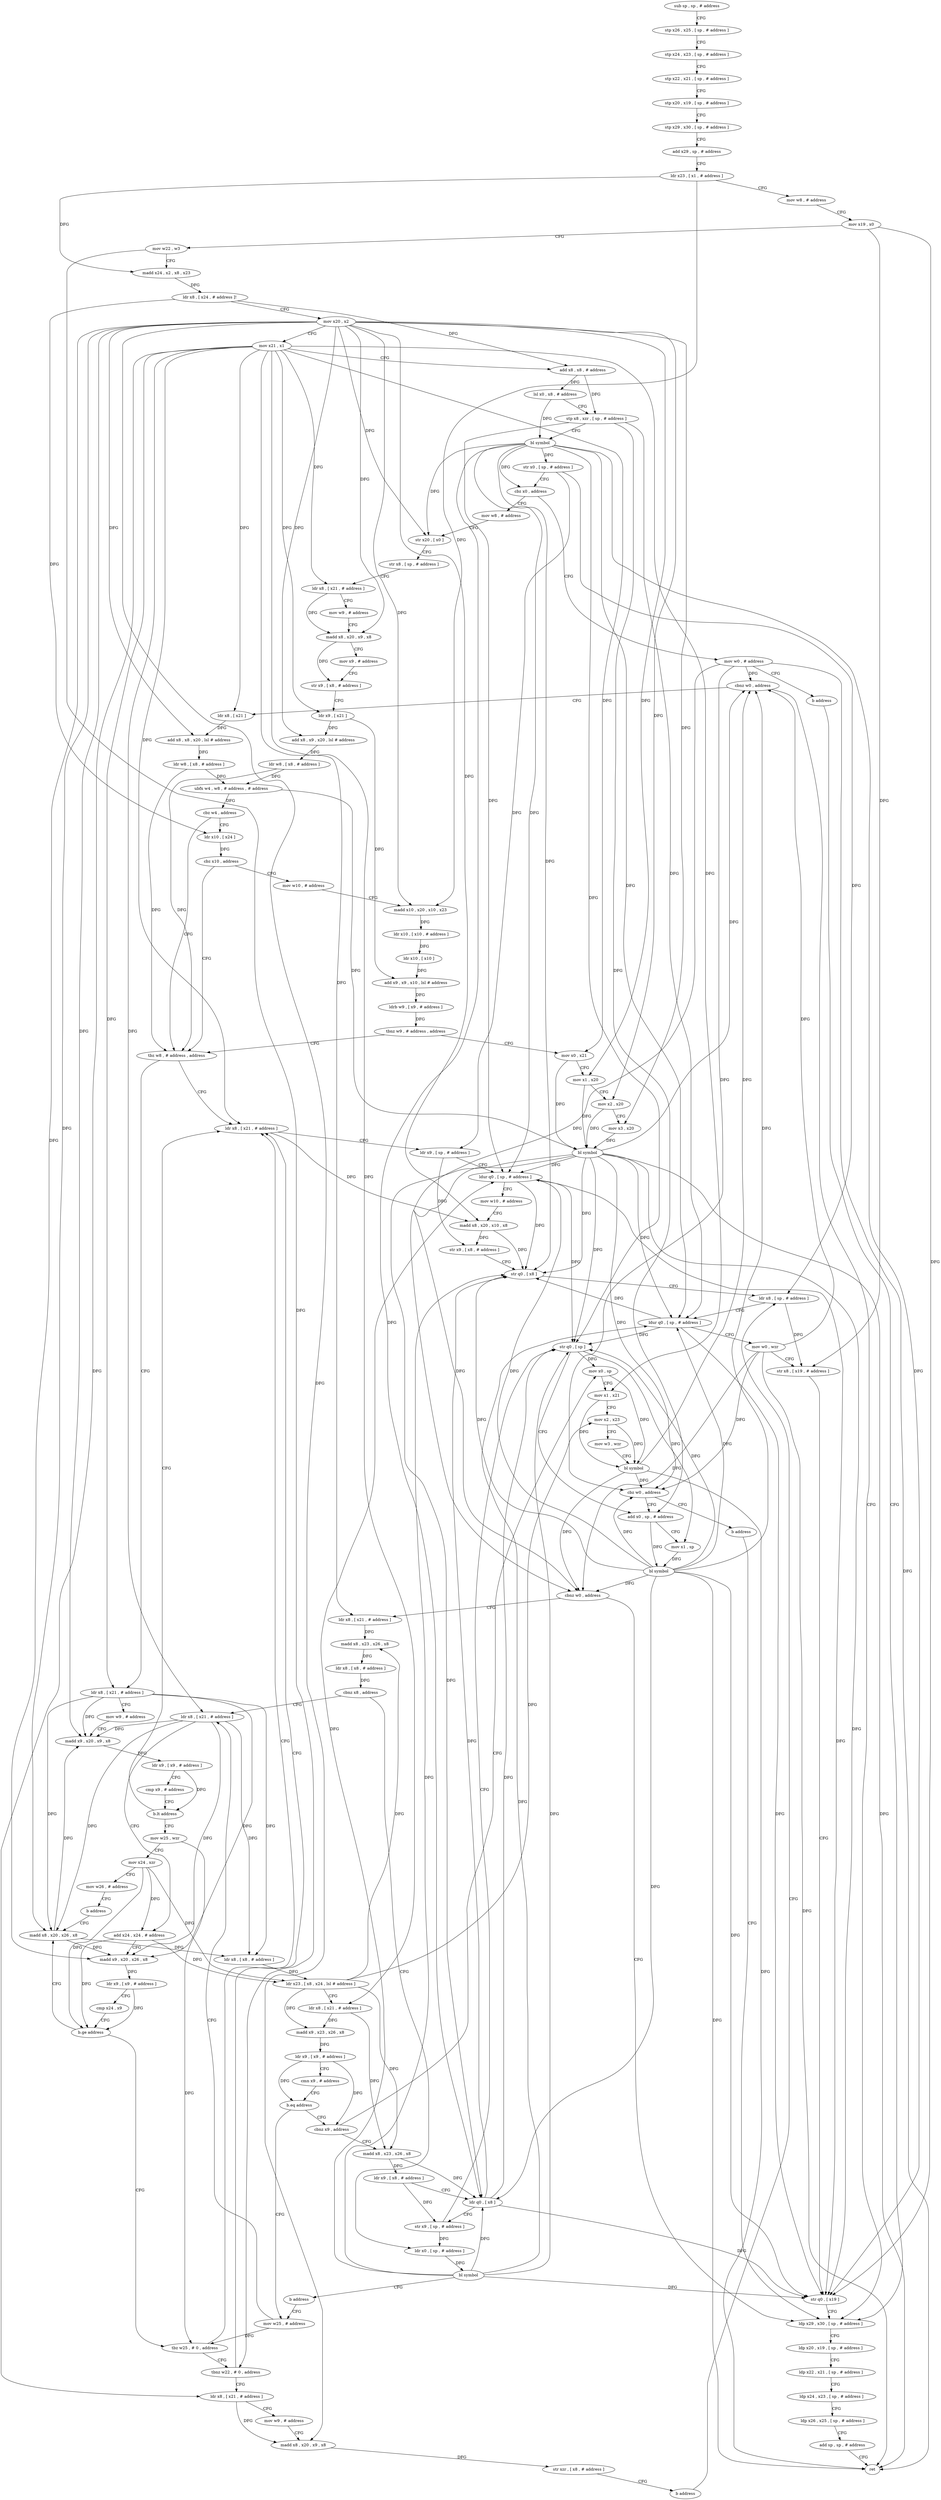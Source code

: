 digraph "func" {
"4254440" [label = "sub sp , sp , # address" ]
"4254444" [label = "stp x26 , x25 , [ sp , # address ]" ]
"4254448" [label = "stp x24 , x23 , [ sp , # address ]" ]
"4254452" [label = "stp x22 , x21 , [ sp , # address ]" ]
"4254456" [label = "stp x20 , x19 , [ sp , # address ]" ]
"4254460" [label = "stp x29 , x30 , [ sp , # address ]" ]
"4254464" [label = "add x29 , sp , # address" ]
"4254468" [label = "ldr x23 , [ x1 , # address ]" ]
"4254472" [label = "mov w8 , # address" ]
"4254476" [label = "mov x19 , x0" ]
"4254480" [label = "mov w22 , w3" ]
"4254484" [label = "madd x24 , x2 , x8 , x23" ]
"4254488" [label = "ldr x8 , [ x24 , # address ]!" ]
"4254492" [label = "mov x20 , x2" ]
"4254496" [label = "mov x21 , x1" ]
"4254500" [label = "add x8 , x8 , # address" ]
"4254504" [label = "lsl x0 , x8 , # address" ]
"4254508" [label = "stp x8 , xzr , [ sp , # address ]" ]
"4254512" [label = "bl symbol" ]
"4254516" [label = "str x0 , [ sp , # address ]" ]
"4254520" [label = "cbz x0 , address" ]
"4254952" [label = "mov w0 , # address" ]
"4254524" [label = "mov w8 , # address" ]
"4254956" [label = "b address" ]
"4254924" [label = "ldp x29 , x30 , [ sp , # address ]" ]
"4254528" [label = "str x20 , [ x0 ]" ]
"4254532" [label = "str x8 , [ sp , # address ]" ]
"4254536" [label = "ldr x8 , [ x21 , # address ]" ]
"4254540" [label = "mov w9 , # address" ]
"4254544" [label = "madd x8 , x20 , x9 , x8" ]
"4254548" [label = "mov x9 , # address" ]
"4254552" [label = "str x9 , [ x8 , # address ]" ]
"4254556" [label = "ldr x9 , [ x21 ]" ]
"4254560" [label = "add x8 , x9 , x20 , lsl # address" ]
"4254564" [label = "ldr w8 , [ x8 , # address ]" ]
"4254568" [label = "ubfx w4 , w8 , # address , # address" ]
"4254572" [label = "cbz w4 , address" ]
"4254648" [label = "tbz w8 , # address , address" ]
"4254576" [label = "ldr x10 , [ x24 ]" ]
"4254928" [label = "ldp x20 , x19 , [ sp , # address ]" ]
"4254932" [label = "ldp x22 , x21 , [ sp , # address ]" ]
"4254936" [label = "ldp x24 , x23 , [ sp , # address ]" ]
"4254940" [label = "ldp x26 , x25 , [ sp , # address ]" ]
"4254944" [label = "add sp , sp , # address" ]
"4254948" [label = "ret" ]
"4254876" [label = "ldr x8 , [ x21 , # address ]" ]
"4254652" [label = "ldr x8 , [ x21 , # address ]" ]
"4254580" [label = "cbz x10 , address" ]
"4254584" [label = "mov w10 , # address" ]
"4254880" [label = "ldr x9 , [ sp , # address ]" ]
"4254884" [label = "ldur q0 , [ sp , # address ]" ]
"4254888" [label = "mov w10 , # address" ]
"4254892" [label = "madd x8 , x20 , x10 , x8" ]
"4254896" [label = "str x9 , [ x8 , # address ]" ]
"4254900" [label = "str q0 , [ x8 ]" ]
"4254904" [label = "ldr x8 , [ sp , # address ]" ]
"4254656" [label = "mov w9 , # address" ]
"4254660" [label = "madd x9 , x20 , x9 , x8" ]
"4254664" [label = "ldr x9 , [ x9 , # address ]" ]
"4254668" [label = "cmp x9 , # address" ]
"4254672" [label = "b.lt address" ]
"4254676" [label = "mov w25 , wzr" ]
"4254588" [label = "madd x10 , x20 , x10 , x23" ]
"4254592" [label = "ldr x10 , [ x10 , # address ]" ]
"4254596" [label = "ldr x10 , [ x10 ]" ]
"4254600" [label = "add x9 , x9 , x10 , lsl # address" ]
"4254604" [label = "ldrb w9 , [ x9 , # address ]" ]
"4254608" [label = "tbnz w9 , # address , address" ]
"4254612" [label = "mov x0 , x21" ]
"4254680" [label = "mov x24 , xzr" ]
"4254684" [label = "mov w26 , # address" ]
"4254688" [label = "b address" ]
"4254720" [label = "madd x8 , x20 , x26 , x8" ]
"4254616" [label = "mov x1 , x20" ]
"4254620" [label = "mov x2 , x20" ]
"4254624" [label = "mov x3 , x20" ]
"4254628" [label = "bl symbol" ]
"4254632" [label = "cbnz w0 , address" ]
"4254636" [label = "ldr x8 , [ x21 ]" ]
"4254724" [label = "ldr x8 , [ x8 , # address ]" ]
"4254728" [label = "ldr x23 , [ x8 , x24 , lsl # address ]" ]
"4254732" [label = "ldr x8 , [ x21 , # address ]" ]
"4254736" [label = "madd x9 , x23 , x26 , x8" ]
"4254740" [label = "ldr x9 , [ x9 , # address ]" ]
"4254744" [label = "cmn x9 , # address" ]
"4254748" [label = "b.eq address" ]
"4254692" [label = "mov w25 , # address" ]
"4254752" [label = "cbnz x9 , address" ]
"4254640" [label = "add x8 , x8 , x20 , lsl # address" ]
"4254644" [label = "ldr w8 , [ x8 , # address ]" ]
"4254696" [label = "ldr x8 , [ x21 , # address ]" ]
"4254784" [label = "madd x8 , x23 , x26 , x8" ]
"4254756" [label = "mov x0 , sp" ]
"4254848" [label = "tbz w25 , # 0 , address" ]
"4254852" [label = "tbnz w22 , # 0 , address" ]
"4254788" [label = "ldr x9 , [ x8 , # address ]" ]
"4254792" [label = "ldr q0 , [ x8 ]" ]
"4254796" [label = "str x9 , [ sp , # address ]" ]
"4254800" [label = "str q0 , [ sp ]" ]
"4254804" [label = "add x0 , sp , # address" ]
"4254760" [label = "mov x1 , x21" ]
"4254764" [label = "mov x2 , x23" ]
"4254768" [label = "mov w3 , wzr" ]
"4254772" [label = "bl symbol" ]
"4254776" [label = "cbz w0 , address" ]
"4254780" [label = "b address" ]
"4254856" [label = "ldr x8 , [ x21 , # address ]" ]
"4254820" [label = "ldr x8 , [ x21 , # address ]" ]
"4254824" [label = "madd x8 , x23 , x26 , x8" ]
"4254828" [label = "ldr x8 , [ x8 , # address ]" ]
"4254832" [label = "cbnz x8 , address" ]
"4254836" [label = "ldr x0 , [ sp , # address ]" ]
"4254808" [label = "mov x1 , sp" ]
"4254812" [label = "bl symbol" ]
"4254816" [label = "cbnz w0 , address" ]
"4254860" [label = "mov w9 , # address" ]
"4254864" [label = "madd x8 , x20 , x9 , x8" ]
"4254868" [label = "str xzr , [ x8 , # address ]" ]
"4254872" [label = "b address" ]
"4254700" [label = "add x24 , x24 , # address" ]
"4254704" [label = "madd x9 , x20 , x26 , x8" ]
"4254708" [label = "ldr x9 , [ x9 , # address ]" ]
"4254712" [label = "cmp x24 , x9" ]
"4254716" [label = "b.ge address" ]
"4254840" [label = "bl symbol" ]
"4254844" [label = "b address" ]
"4254908" [label = "ldur q0 , [ sp , # address ]" ]
"4254912" [label = "mov w0 , wzr" ]
"4254916" [label = "str x8 , [ x19 , # address ]" ]
"4254920" [label = "str q0 , [ x19 ]" ]
"4254440" -> "4254444" [ label = "CFG" ]
"4254444" -> "4254448" [ label = "CFG" ]
"4254448" -> "4254452" [ label = "CFG" ]
"4254452" -> "4254456" [ label = "CFG" ]
"4254456" -> "4254460" [ label = "CFG" ]
"4254460" -> "4254464" [ label = "CFG" ]
"4254464" -> "4254468" [ label = "CFG" ]
"4254468" -> "4254472" [ label = "CFG" ]
"4254468" -> "4254484" [ label = "DFG" ]
"4254468" -> "4254588" [ label = "DFG" ]
"4254472" -> "4254476" [ label = "CFG" ]
"4254476" -> "4254480" [ label = "CFG" ]
"4254476" -> "4254916" [ label = "DFG" ]
"4254476" -> "4254920" [ label = "DFG" ]
"4254480" -> "4254484" [ label = "CFG" ]
"4254480" -> "4254852" [ label = "DFG" ]
"4254484" -> "4254488" [ label = "DFG" ]
"4254488" -> "4254492" [ label = "CFG" ]
"4254488" -> "4254576" [ label = "DFG" ]
"4254488" -> "4254500" [ label = "DFG" ]
"4254492" -> "4254496" [ label = "CFG" ]
"4254492" -> "4254528" [ label = "DFG" ]
"4254492" -> "4254544" [ label = "DFG" ]
"4254492" -> "4254560" [ label = "DFG" ]
"4254492" -> "4254892" [ label = "DFG" ]
"4254492" -> "4254660" [ label = "DFG" ]
"4254492" -> "4254588" [ label = "DFG" ]
"4254492" -> "4254616" [ label = "DFG" ]
"4254492" -> "4254620" [ label = "DFG" ]
"4254492" -> "4254624" [ label = "DFG" ]
"4254492" -> "4254720" [ label = "DFG" ]
"4254492" -> "4254640" [ label = "DFG" ]
"4254492" -> "4254704" [ label = "DFG" ]
"4254492" -> "4254864" [ label = "DFG" ]
"4254496" -> "4254500" [ label = "CFG" ]
"4254496" -> "4254536" [ label = "DFG" ]
"4254496" -> "4254556" [ label = "DFG" ]
"4254496" -> "4254876" [ label = "DFG" ]
"4254496" -> "4254652" [ label = "DFG" ]
"4254496" -> "4254612" [ label = "DFG" ]
"4254496" -> "4254732" [ label = "DFG" ]
"4254496" -> "4254636" [ label = "DFG" ]
"4254496" -> "4254696" [ label = "DFG" ]
"4254496" -> "4254760" [ label = "DFG" ]
"4254496" -> "4254820" [ label = "DFG" ]
"4254496" -> "4254856" [ label = "DFG" ]
"4254500" -> "4254504" [ label = "DFG" ]
"4254500" -> "4254508" [ label = "DFG" ]
"4254504" -> "4254508" [ label = "CFG" ]
"4254504" -> "4254512" [ label = "DFG" ]
"4254508" -> "4254512" [ label = "CFG" ]
"4254508" -> "4254884" [ label = "DFG" ]
"4254508" -> "4254908" [ label = "DFG" ]
"4254508" -> "4254804" [ label = "DFG" ]
"4254512" -> "4254516" [ label = "DFG" ]
"4254512" -> "4254520" [ label = "DFG" ]
"4254512" -> "4254528" [ label = "DFG" ]
"4254512" -> "4254884" [ label = "DFG" ]
"4254512" -> "4254900" [ label = "DFG" ]
"4254512" -> "4254908" [ label = "DFG" ]
"4254512" -> "4254920" [ label = "DFG" ]
"4254512" -> "4254792" [ label = "DFG" ]
"4254512" -> "4254800" [ label = "DFG" ]
"4254516" -> "4254520" [ label = "CFG" ]
"4254516" -> "4254880" [ label = "DFG" ]
"4254516" -> "4254904" [ label = "DFG" ]
"4254520" -> "4254952" [ label = "CFG" ]
"4254520" -> "4254524" [ label = "CFG" ]
"4254952" -> "4254956" [ label = "CFG" ]
"4254952" -> "4254948" [ label = "DFG" ]
"4254952" -> "4254632" [ label = "DFG" ]
"4254952" -> "4254776" [ label = "DFG" ]
"4254952" -> "4254816" [ label = "DFG" ]
"4254524" -> "4254528" [ label = "CFG" ]
"4254956" -> "4254924" [ label = "CFG" ]
"4254924" -> "4254928" [ label = "CFG" ]
"4254528" -> "4254532" [ label = "CFG" ]
"4254532" -> "4254536" [ label = "CFG" ]
"4254536" -> "4254540" [ label = "CFG" ]
"4254536" -> "4254544" [ label = "DFG" ]
"4254540" -> "4254544" [ label = "CFG" ]
"4254544" -> "4254548" [ label = "CFG" ]
"4254544" -> "4254552" [ label = "DFG" ]
"4254548" -> "4254552" [ label = "CFG" ]
"4254552" -> "4254556" [ label = "CFG" ]
"4254556" -> "4254560" [ label = "DFG" ]
"4254556" -> "4254600" [ label = "DFG" ]
"4254560" -> "4254564" [ label = "DFG" ]
"4254564" -> "4254568" [ label = "DFG" ]
"4254564" -> "4254648" [ label = "DFG" ]
"4254568" -> "4254572" [ label = "DFG" ]
"4254568" -> "4254628" [ label = "DFG" ]
"4254572" -> "4254648" [ label = "CFG" ]
"4254572" -> "4254576" [ label = "CFG" ]
"4254648" -> "4254876" [ label = "CFG" ]
"4254648" -> "4254652" [ label = "CFG" ]
"4254576" -> "4254580" [ label = "DFG" ]
"4254928" -> "4254932" [ label = "CFG" ]
"4254932" -> "4254936" [ label = "CFG" ]
"4254936" -> "4254940" [ label = "CFG" ]
"4254940" -> "4254944" [ label = "CFG" ]
"4254944" -> "4254948" [ label = "CFG" ]
"4254876" -> "4254880" [ label = "CFG" ]
"4254876" -> "4254892" [ label = "DFG" ]
"4254652" -> "4254656" [ label = "CFG" ]
"4254652" -> "4254660" [ label = "DFG" ]
"4254652" -> "4254720" [ label = "DFG" ]
"4254652" -> "4254724" [ label = "DFG" ]
"4254652" -> "4254704" [ label = "DFG" ]
"4254580" -> "4254648" [ label = "CFG" ]
"4254580" -> "4254584" [ label = "CFG" ]
"4254584" -> "4254588" [ label = "CFG" ]
"4254880" -> "4254884" [ label = "CFG" ]
"4254880" -> "4254896" [ label = "DFG" ]
"4254884" -> "4254888" [ label = "CFG" ]
"4254884" -> "4254900" [ label = "DFG" ]
"4254884" -> "4254920" [ label = "DFG" ]
"4254884" -> "4254800" [ label = "DFG" ]
"4254888" -> "4254892" [ label = "CFG" ]
"4254892" -> "4254896" [ label = "DFG" ]
"4254892" -> "4254900" [ label = "DFG" ]
"4254896" -> "4254900" [ label = "CFG" ]
"4254900" -> "4254904" [ label = "CFG" ]
"4254904" -> "4254908" [ label = "CFG" ]
"4254904" -> "4254916" [ label = "DFG" ]
"4254656" -> "4254660" [ label = "CFG" ]
"4254660" -> "4254664" [ label = "DFG" ]
"4254664" -> "4254668" [ label = "CFG" ]
"4254664" -> "4254672" [ label = "DFG" ]
"4254668" -> "4254672" [ label = "CFG" ]
"4254672" -> "4254876" [ label = "CFG" ]
"4254672" -> "4254676" [ label = "CFG" ]
"4254676" -> "4254680" [ label = "CFG" ]
"4254676" -> "4254848" [ label = "DFG" ]
"4254588" -> "4254592" [ label = "DFG" ]
"4254592" -> "4254596" [ label = "DFG" ]
"4254596" -> "4254600" [ label = "DFG" ]
"4254600" -> "4254604" [ label = "DFG" ]
"4254604" -> "4254608" [ label = "DFG" ]
"4254608" -> "4254648" [ label = "CFG" ]
"4254608" -> "4254612" [ label = "CFG" ]
"4254612" -> "4254616" [ label = "CFG" ]
"4254612" -> "4254628" [ label = "DFG" ]
"4254680" -> "4254684" [ label = "CFG" ]
"4254680" -> "4254728" [ label = "DFG" ]
"4254680" -> "4254700" [ label = "DFG" ]
"4254680" -> "4254716" [ label = "DFG" ]
"4254684" -> "4254688" [ label = "CFG" ]
"4254688" -> "4254720" [ label = "CFG" ]
"4254720" -> "4254724" [ label = "DFG" ]
"4254720" -> "4254660" [ label = "DFG" ]
"4254720" -> "4254704" [ label = "DFG" ]
"4254616" -> "4254620" [ label = "CFG" ]
"4254616" -> "4254628" [ label = "DFG" ]
"4254620" -> "4254624" [ label = "CFG" ]
"4254620" -> "4254628" [ label = "DFG" ]
"4254624" -> "4254628" [ label = "DFG" ]
"4254628" -> "4254632" [ label = "DFG" ]
"4254628" -> "4254900" [ label = "DFG" ]
"4254628" -> "4254920" [ label = "DFG" ]
"4254628" -> "4254948" [ label = "DFG" ]
"4254628" -> "4254776" [ label = "DFG" ]
"4254628" -> "4254816" [ label = "DFG" ]
"4254628" -> "4254884" [ label = "DFG" ]
"4254628" -> "4254908" [ label = "DFG" ]
"4254628" -> "4254792" [ label = "DFG" ]
"4254628" -> "4254800" [ label = "DFG" ]
"4254632" -> "4254924" [ label = "CFG" ]
"4254632" -> "4254636" [ label = "CFG" ]
"4254636" -> "4254640" [ label = "DFG" ]
"4254724" -> "4254728" [ label = "DFG" ]
"4254728" -> "4254732" [ label = "CFG" ]
"4254728" -> "4254736" [ label = "DFG" ]
"4254728" -> "4254784" [ label = "DFG" ]
"4254728" -> "4254764" [ label = "DFG" ]
"4254728" -> "4254824" [ label = "DFG" ]
"4254732" -> "4254736" [ label = "DFG" ]
"4254732" -> "4254784" [ label = "DFG" ]
"4254736" -> "4254740" [ label = "DFG" ]
"4254740" -> "4254744" [ label = "CFG" ]
"4254740" -> "4254748" [ label = "DFG" ]
"4254740" -> "4254752" [ label = "DFG" ]
"4254744" -> "4254748" [ label = "CFG" ]
"4254748" -> "4254692" [ label = "CFG" ]
"4254748" -> "4254752" [ label = "CFG" ]
"4254692" -> "4254696" [ label = "CFG" ]
"4254692" -> "4254848" [ label = "DFG" ]
"4254752" -> "4254784" [ label = "CFG" ]
"4254752" -> "4254756" [ label = "CFG" ]
"4254640" -> "4254644" [ label = "DFG" ]
"4254644" -> "4254648" [ label = "DFG" ]
"4254644" -> "4254568" [ label = "DFG" ]
"4254696" -> "4254700" [ label = "CFG" ]
"4254696" -> "4254724" [ label = "DFG" ]
"4254696" -> "4254660" [ label = "DFG" ]
"4254696" -> "4254720" [ label = "DFG" ]
"4254696" -> "4254704" [ label = "DFG" ]
"4254784" -> "4254788" [ label = "DFG" ]
"4254784" -> "4254792" [ label = "DFG" ]
"4254756" -> "4254760" [ label = "CFG" ]
"4254756" -> "4254772" [ label = "DFG" ]
"4254848" -> "4254876" [ label = "CFG" ]
"4254848" -> "4254852" [ label = "CFG" ]
"4254852" -> "4254876" [ label = "CFG" ]
"4254852" -> "4254856" [ label = "CFG" ]
"4254788" -> "4254792" [ label = "CFG" ]
"4254788" -> "4254796" [ label = "DFG" ]
"4254792" -> "4254796" [ label = "CFG" ]
"4254792" -> "4254900" [ label = "DFG" ]
"4254792" -> "4254920" [ label = "DFG" ]
"4254792" -> "4254800" [ label = "DFG" ]
"4254796" -> "4254800" [ label = "CFG" ]
"4254796" -> "4254836" [ label = "DFG" ]
"4254800" -> "4254804" [ label = "CFG" ]
"4254800" -> "4254756" [ label = "DFG" ]
"4254800" -> "4254808" [ label = "DFG" ]
"4254804" -> "4254808" [ label = "CFG" ]
"4254804" -> "4254812" [ label = "DFG" ]
"4254760" -> "4254764" [ label = "CFG" ]
"4254760" -> "4254772" [ label = "DFG" ]
"4254764" -> "4254768" [ label = "CFG" ]
"4254764" -> "4254772" [ label = "DFG" ]
"4254768" -> "4254772" [ label = "CFG" ]
"4254772" -> "4254776" [ label = "DFG" ]
"4254772" -> "4254632" [ label = "DFG" ]
"4254772" -> "4254948" [ label = "DFG" ]
"4254772" -> "4254816" [ label = "DFG" ]
"4254776" -> "4254804" [ label = "CFG" ]
"4254776" -> "4254780" [ label = "CFG" ]
"4254780" -> "4254924" [ label = "CFG" ]
"4254856" -> "4254860" [ label = "CFG" ]
"4254856" -> "4254864" [ label = "DFG" ]
"4254820" -> "4254824" [ label = "DFG" ]
"4254824" -> "4254828" [ label = "DFG" ]
"4254828" -> "4254832" [ label = "DFG" ]
"4254832" -> "4254696" [ label = "CFG" ]
"4254832" -> "4254836" [ label = "CFG" ]
"4254836" -> "4254840" [ label = "DFG" ]
"4254808" -> "4254812" [ label = "DFG" ]
"4254812" -> "4254816" [ label = "DFG" ]
"4254812" -> "4254900" [ label = "DFG" ]
"4254812" -> "4254920" [ label = "DFG" ]
"4254812" -> "4254632" [ label = "DFG" ]
"4254812" -> "4254800" [ label = "DFG" ]
"4254812" -> "4254776" [ label = "DFG" ]
"4254812" -> "4254948" [ label = "DFG" ]
"4254812" -> "4254884" [ label = "DFG" ]
"4254812" -> "4254908" [ label = "DFG" ]
"4254812" -> "4254792" [ label = "DFG" ]
"4254816" -> "4254924" [ label = "CFG" ]
"4254816" -> "4254820" [ label = "CFG" ]
"4254860" -> "4254864" [ label = "CFG" ]
"4254864" -> "4254868" [ label = "DFG" ]
"4254868" -> "4254872" [ label = "CFG" ]
"4254872" -> "4254904" [ label = "CFG" ]
"4254700" -> "4254704" [ label = "CFG" ]
"4254700" -> "4254728" [ label = "DFG" ]
"4254700" -> "4254716" [ label = "DFG" ]
"4254704" -> "4254708" [ label = "DFG" ]
"4254708" -> "4254712" [ label = "CFG" ]
"4254708" -> "4254716" [ label = "DFG" ]
"4254712" -> "4254716" [ label = "CFG" ]
"4254716" -> "4254848" [ label = "CFG" ]
"4254716" -> "4254720" [ label = "CFG" ]
"4254840" -> "4254844" [ label = "CFG" ]
"4254840" -> "4254900" [ label = "DFG" ]
"4254840" -> "4254920" [ label = "DFG" ]
"4254840" -> "4254800" [ label = "DFG" ]
"4254840" -> "4254884" [ label = "DFG" ]
"4254840" -> "4254908" [ label = "DFG" ]
"4254840" -> "4254792" [ label = "DFG" ]
"4254844" -> "4254692" [ label = "CFG" ]
"4254908" -> "4254912" [ label = "CFG" ]
"4254908" -> "4254900" [ label = "DFG" ]
"4254908" -> "4254920" [ label = "DFG" ]
"4254908" -> "4254800" [ label = "DFG" ]
"4254912" -> "4254916" [ label = "CFG" ]
"4254912" -> "4254948" [ label = "DFG" ]
"4254912" -> "4254632" [ label = "DFG" ]
"4254912" -> "4254776" [ label = "DFG" ]
"4254912" -> "4254816" [ label = "DFG" ]
"4254916" -> "4254920" [ label = "CFG" ]
"4254920" -> "4254924" [ label = "CFG" ]
}
